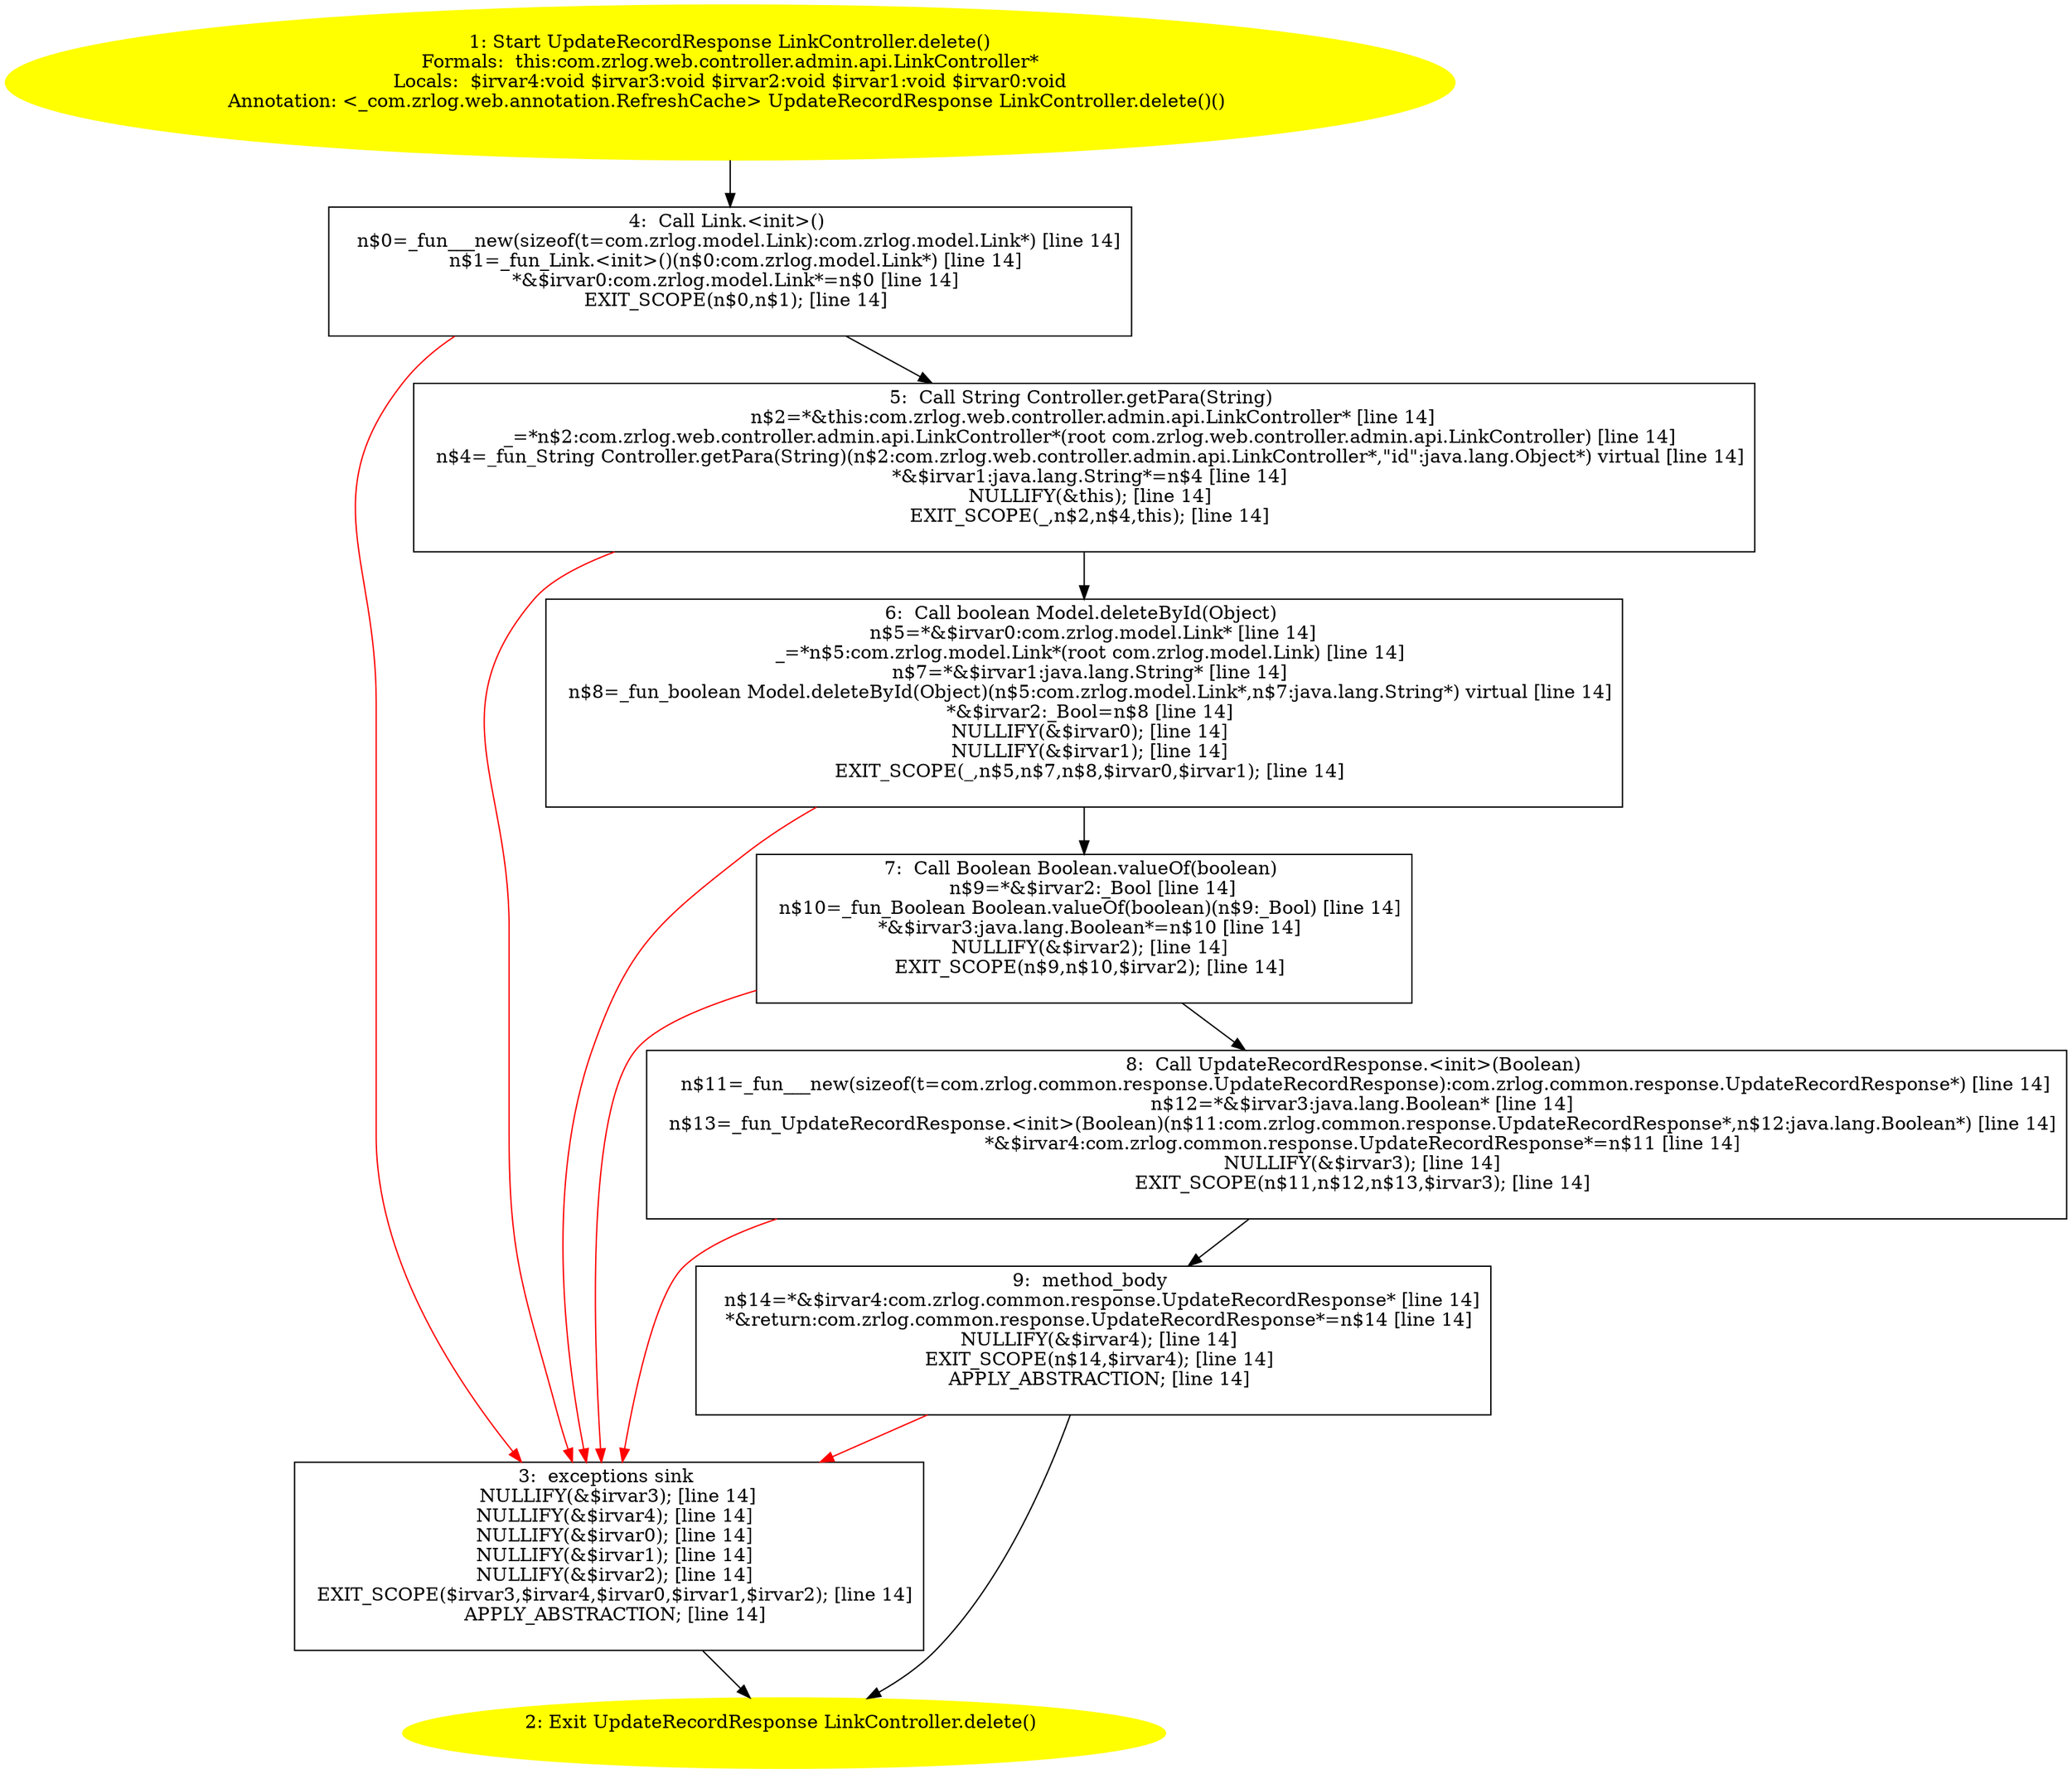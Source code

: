 /* @generated */
digraph cfg {
"com.zrlog.web.controller.admin.api.LinkController.delete():com.zrlog.common.response.UpdateRecordRes.c50fe7f1c9ed19d425c0b94ce0d056ed_1" [label="1: Start UpdateRecordResponse LinkController.delete()\nFormals:  this:com.zrlog.web.controller.admin.api.LinkController*\nLocals:  $irvar4:void $irvar3:void $irvar2:void $irvar1:void $irvar0:void\nAnnotation: <_com.zrlog.web.annotation.RefreshCache> UpdateRecordResponse LinkController.delete()() \n  " color=yellow style=filled]
	

	 "com.zrlog.web.controller.admin.api.LinkController.delete():com.zrlog.common.response.UpdateRecordRes.c50fe7f1c9ed19d425c0b94ce0d056ed_1" -> "com.zrlog.web.controller.admin.api.LinkController.delete():com.zrlog.common.response.UpdateRecordRes.c50fe7f1c9ed19d425c0b94ce0d056ed_4" ;
"com.zrlog.web.controller.admin.api.LinkController.delete():com.zrlog.common.response.UpdateRecordRes.c50fe7f1c9ed19d425c0b94ce0d056ed_2" [label="2: Exit UpdateRecordResponse LinkController.delete() \n  " color=yellow style=filled]
	

"com.zrlog.web.controller.admin.api.LinkController.delete():com.zrlog.common.response.UpdateRecordRes.c50fe7f1c9ed19d425c0b94ce0d056ed_3" [label="3:  exceptions sink \n   NULLIFY(&$irvar3); [line 14]\n  NULLIFY(&$irvar4); [line 14]\n  NULLIFY(&$irvar0); [line 14]\n  NULLIFY(&$irvar1); [line 14]\n  NULLIFY(&$irvar2); [line 14]\n  EXIT_SCOPE($irvar3,$irvar4,$irvar0,$irvar1,$irvar2); [line 14]\n  APPLY_ABSTRACTION; [line 14]\n " shape="box"]
	

	 "com.zrlog.web.controller.admin.api.LinkController.delete():com.zrlog.common.response.UpdateRecordRes.c50fe7f1c9ed19d425c0b94ce0d056ed_3" -> "com.zrlog.web.controller.admin.api.LinkController.delete():com.zrlog.common.response.UpdateRecordRes.c50fe7f1c9ed19d425c0b94ce0d056ed_2" ;
"com.zrlog.web.controller.admin.api.LinkController.delete():com.zrlog.common.response.UpdateRecordRes.c50fe7f1c9ed19d425c0b94ce0d056ed_4" [label="4:  Call Link.<init>() \n   n$0=_fun___new(sizeof(t=com.zrlog.model.Link):com.zrlog.model.Link*) [line 14]\n  n$1=_fun_Link.<init>()(n$0:com.zrlog.model.Link*) [line 14]\n  *&$irvar0:com.zrlog.model.Link*=n$0 [line 14]\n  EXIT_SCOPE(n$0,n$1); [line 14]\n " shape="box"]
	

	 "com.zrlog.web.controller.admin.api.LinkController.delete():com.zrlog.common.response.UpdateRecordRes.c50fe7f1c9ed19d425c0b94ce0d056ed_4" -> "com.zrlog.web.controller.admin.api.LinkController.delete():com.zrlog.common.response.UpdateRecordRes.c50fe7f1c9ed19d425c0b94ce0d056ed_5" ;
	 "com.zrlog.web.controller.admin.api.LinkController.delete():com.zrlog.common.response.UpdateRecordRes.c50fe7f1c9ed19d425c0b94ce0d056ed_4" -> "com.zrlog.web.controller.admin.api.LinkController.delete():com.zrlog.common.response.UpdateRecordRes.c50fe7f1c9ed19d425c0b94ce0d056ed_3" [color="red" ];
"com.zrlog.web.controller.admin.api.LinkController.delete():com.zrlog.common.response.UpdateRecordRes.c50fe7f1c9ed19d425c0b94ce0d056ed_5" [label="5:  Call String Controller.getPara(String) \n   n$2=*&this:com.zrlog.web.controller.admin.api.LinkController* [line 14]\n  _=*n$2:com.zrlog.web.controller.admin.api.LinkController*(root com.zrlog.web.controller.admin.api.LinkController) [line 14]\n  n$4=_fun_String Controller.getPara(String)(n$2:com.zrlog.web.controller.admin.api.LinkController*,\"id\":java.lang.Object*) virtual [line 14]\n  *&$irvar1:java.lang.String*=n$4 [line 14]\n  NULLIFY(&this); [line 14]\n  EXIT_SCOPE(_,n$2,n$4,this); [line 14]\n " shape="box"]
	

	 "com.zrlog.web.controller.admin.api.LinkController.delete():com.zrlog.common.response.UpdateRecordRes.c50fe7f1c9ed19d425c0b94ce0d056ed_5" -> "com.zrlog.web.controller.admin.api.LinkController.delete():com.zrlog.common.response.UpdateRecordRes.c50fe7f1c9ed19d425c0b94ce0d056ed_6" ;
	 "com.zrlog.web.controller.admin.api.LinkController.delete():com.zrlog.common.response.UpdateRecordRes.c50fe7f1c9ed19d425c0b94ce0d056ed_5" -> "com.zrlog.web.controller.admin.api.LinkController.delete():com.zrlog.common.response.UpdateRecordRes.c50fe7f1c9ed19d425c0b94ce0d056ed_3" [color="red" ];
"com.zrlog.web.controller.admin.api.LinkController.delete():com.zrlog.common.response.UpdateRecordRes.c50fe7f1c9ed19d425c0b94ce0d056ed_6" [label="6:  Call boolean Model.deleteById(Object) \n   n$5=*&$irvar0:com.zrlog.model.Link* [line 14]\n  _=*n$5:com.zrlog.model.Link*(root com.zrlog.model.Link) [line 14]\n  n$7=*&$irvar1:java.lang.String* [line 14]\n  n$8=_fun_boolean Model.deleteById(Object)(n$5:com.zrlog.model.Link*,n$7:java.lang.String*) virtual [line 14]\n  *&$irvar2:_Bool=n$8 [line 14]\n  NULLIFY(&$irvar0); [line 14]\n  NULLIFY(&$irvar1); [line 14]\n  EXIT_SCOPE(_,n$5,n$7,n$8,$irvar0,$irvar1); [line 14]\n " shape="box"]
	

	 "com.zrlog.web.controller.admin.api.LinkController.delete():com.zrlog.common.response.UpdateRecordRes.c50fe7f1c9ed19d425c0b94ce0d056ed_6" -> "com.zrlog.web.controller.admin.api.LinkController.delete():com.zrlog.common.response.UpdateRecordRes.c50fe7f1c9ed19d425c0b94ce0d056ed_7" ;
	 "com.zrlog.web.controller.admin.api.LinkController.delete():com.zrlog.common.response.UpdateRecordRes.c50fe7f1c9ed19d425c0b94ce0d056ed_6" -> "com.zrlog.web.controller.admin.api.LinkController.delete():com.zrlog.common.response.UpdateRecordRes.c50fe7f1c9ed19d425c0b94ce0d056ed_3" [color="red" ];
"com.zrlog.web.controller.admin.api.LinkController.delete():com.zrlog.common.response.UpdateRecordRes.c50fe7f1c9ed19d425c0b94ce0d056ed_7" [label="7:  Call Boolean Boolean.valueOf(boolean) \n   n$9=*&$irvar2:_Bool [line 14]\n  n$10=_fun_Boolean Boolean.valueOf(boolean)(n$9:_Bool) [line 14]\n  *&$irvar3:java.lang.Boolean*=n$10 [line 14]\n  NULLIFY(&$irvar2); [line 14]\n  EXIT_SCOPE(n$9,n$10,$irvar2); [line 14]\n " shape="box"]
	

	 "com.zrlog.web.controller.admin.api.LinkController.delete():com.zrlog.common.response.UpdateRecordRes.c50fe7f1c9ed19d425c0b94ce0d056ed_7" -> "com.zrlog.web.controller.admin.api.LinkController.delete():com.zrlog.common.response.UpdateRecordRes.c50fe7f1c9ed19d425c0b94ce0d056ed_8" ;
	 "com.zrlog.web.controller.admin.api.LinkController.delete():com.zrlog.common.response.UpdateRecordRes.c50fe7f1c9ed19d425c0b94ce0d056ed_7" -> "com.zrlog.web.controller.admin.api.LinkController.delete():com.zrlog.common.response.UpdateRecordRes.c50fe7f1c9ed19d425c0b94ce0d056ed_3" [color="red" ];
"com.zrlog.web.controller.admin.api.LinkController.delete():com.zrlog.common.response.UpdateRecordRes.c50fe7f1c9ed19d425c0b94ce0d056ed_8" [label="8:  Call UpdateRecordResponse.<init>(Boolean) \n   n$11=_fun___new(sizeof(t=com.zrlog.common.response.UpdateRecordResponse):com.zrlog.common.response.UpdateRecordResponse*) [line 14]\n  n$12=*&$irvar3:java.lang.Boolean* [line 14]\n  n$13=_fun_UpdateRecordResponse.<init>(Boolean)(n$11:com.zrlog.common.response.UpdateRecordResponse*,n$12:java.lang.Boolean*) [line 14]\n  *&$irvar4:com.zrlog.common.response.UpdateRecordResponse*=n$11 [line 14]\n  NULLIFY(&$irvar3); [line 14]\n  EXIT_SCOPE(n$11,n$12,n$13,$irvar3); [line 14]\n " shape="box"]
	

	 "com.zrlog.web.controller.admin.api.LinkController.delete():com.zrlog.common.response.UpdateRecordRes.c50fe7f1c9ed19d425c0b94ce0d056ed_8" -> "com.zrlog.web.controller.admin.api.LinkController.delete():com.zrlog.common.response.UpdateRecordRes.c50fe7f1c9ed19d425c0b94ce0d056ed_9" ;
	 "com.zrlog.web.controller.admin.api.LinkController.delete():com.zrlog.common.response.UpdateRecordRes.c50fe7f1c9ed19d425c0b94ce0d056ed_8" -> "com.zrlog.web.controller.admin.api.LinkController.delete():com.zrlog.common.response.UpdateRecordRes.c50fe7f1c9ed19d425c0b94ce0d056ed_3" [color="red" ];
"com.zrlog.web.controller.admin.api.LinkController.delete():com.zrlog.common.response.UpdateRecordRes.c50fe7f1c9ed19d425c0b94ce0d056ed_9" [label="9:  method_body \n   n$14=*&$irvar4:com.zrlog.common.response.UpdateRecordResponse* [line 14]\n  *&return:com.zrlog.common.response.UpdateRecordResponse*=n$14 [line 14]\n  NULLIFY(&$irvar4); [line 14]\n  EXIT_SCOPE(n$14,$irvar4); [line 14]\n  APPLY_ABSTRACTION; [line 14]\n " shape="box"]
	

	 "com.zrlog.web.controller.admin.api.LinkController.delete():com.zrlog.common.response.UpdateRecordRes.c50fe7f1c9ed19d425c0b94ce0d056ed_9" -> "com.zrlog.web.controller.admin.api.LinkController.delete():com.zrlog.common.response.UpdateRecordRes.c50fe7f1c9ed19d425c0b94ce0d056ed_2" ;
	 "com.zrlog.web.controller.admin.api.LinkController.delete():com.zrlog.common.response.UpdateRecordRes.c50fe7f1c9ed19d425c0b94ce0d056ed_9" -> "com.zrlog.web.controller.admin.api.LinkController.delete():com.zrlog.common.response.UpdateRecordRes.c50fe7f1c9ed19d425c0b94ce0d056ed_3" [color="red" ];
}
